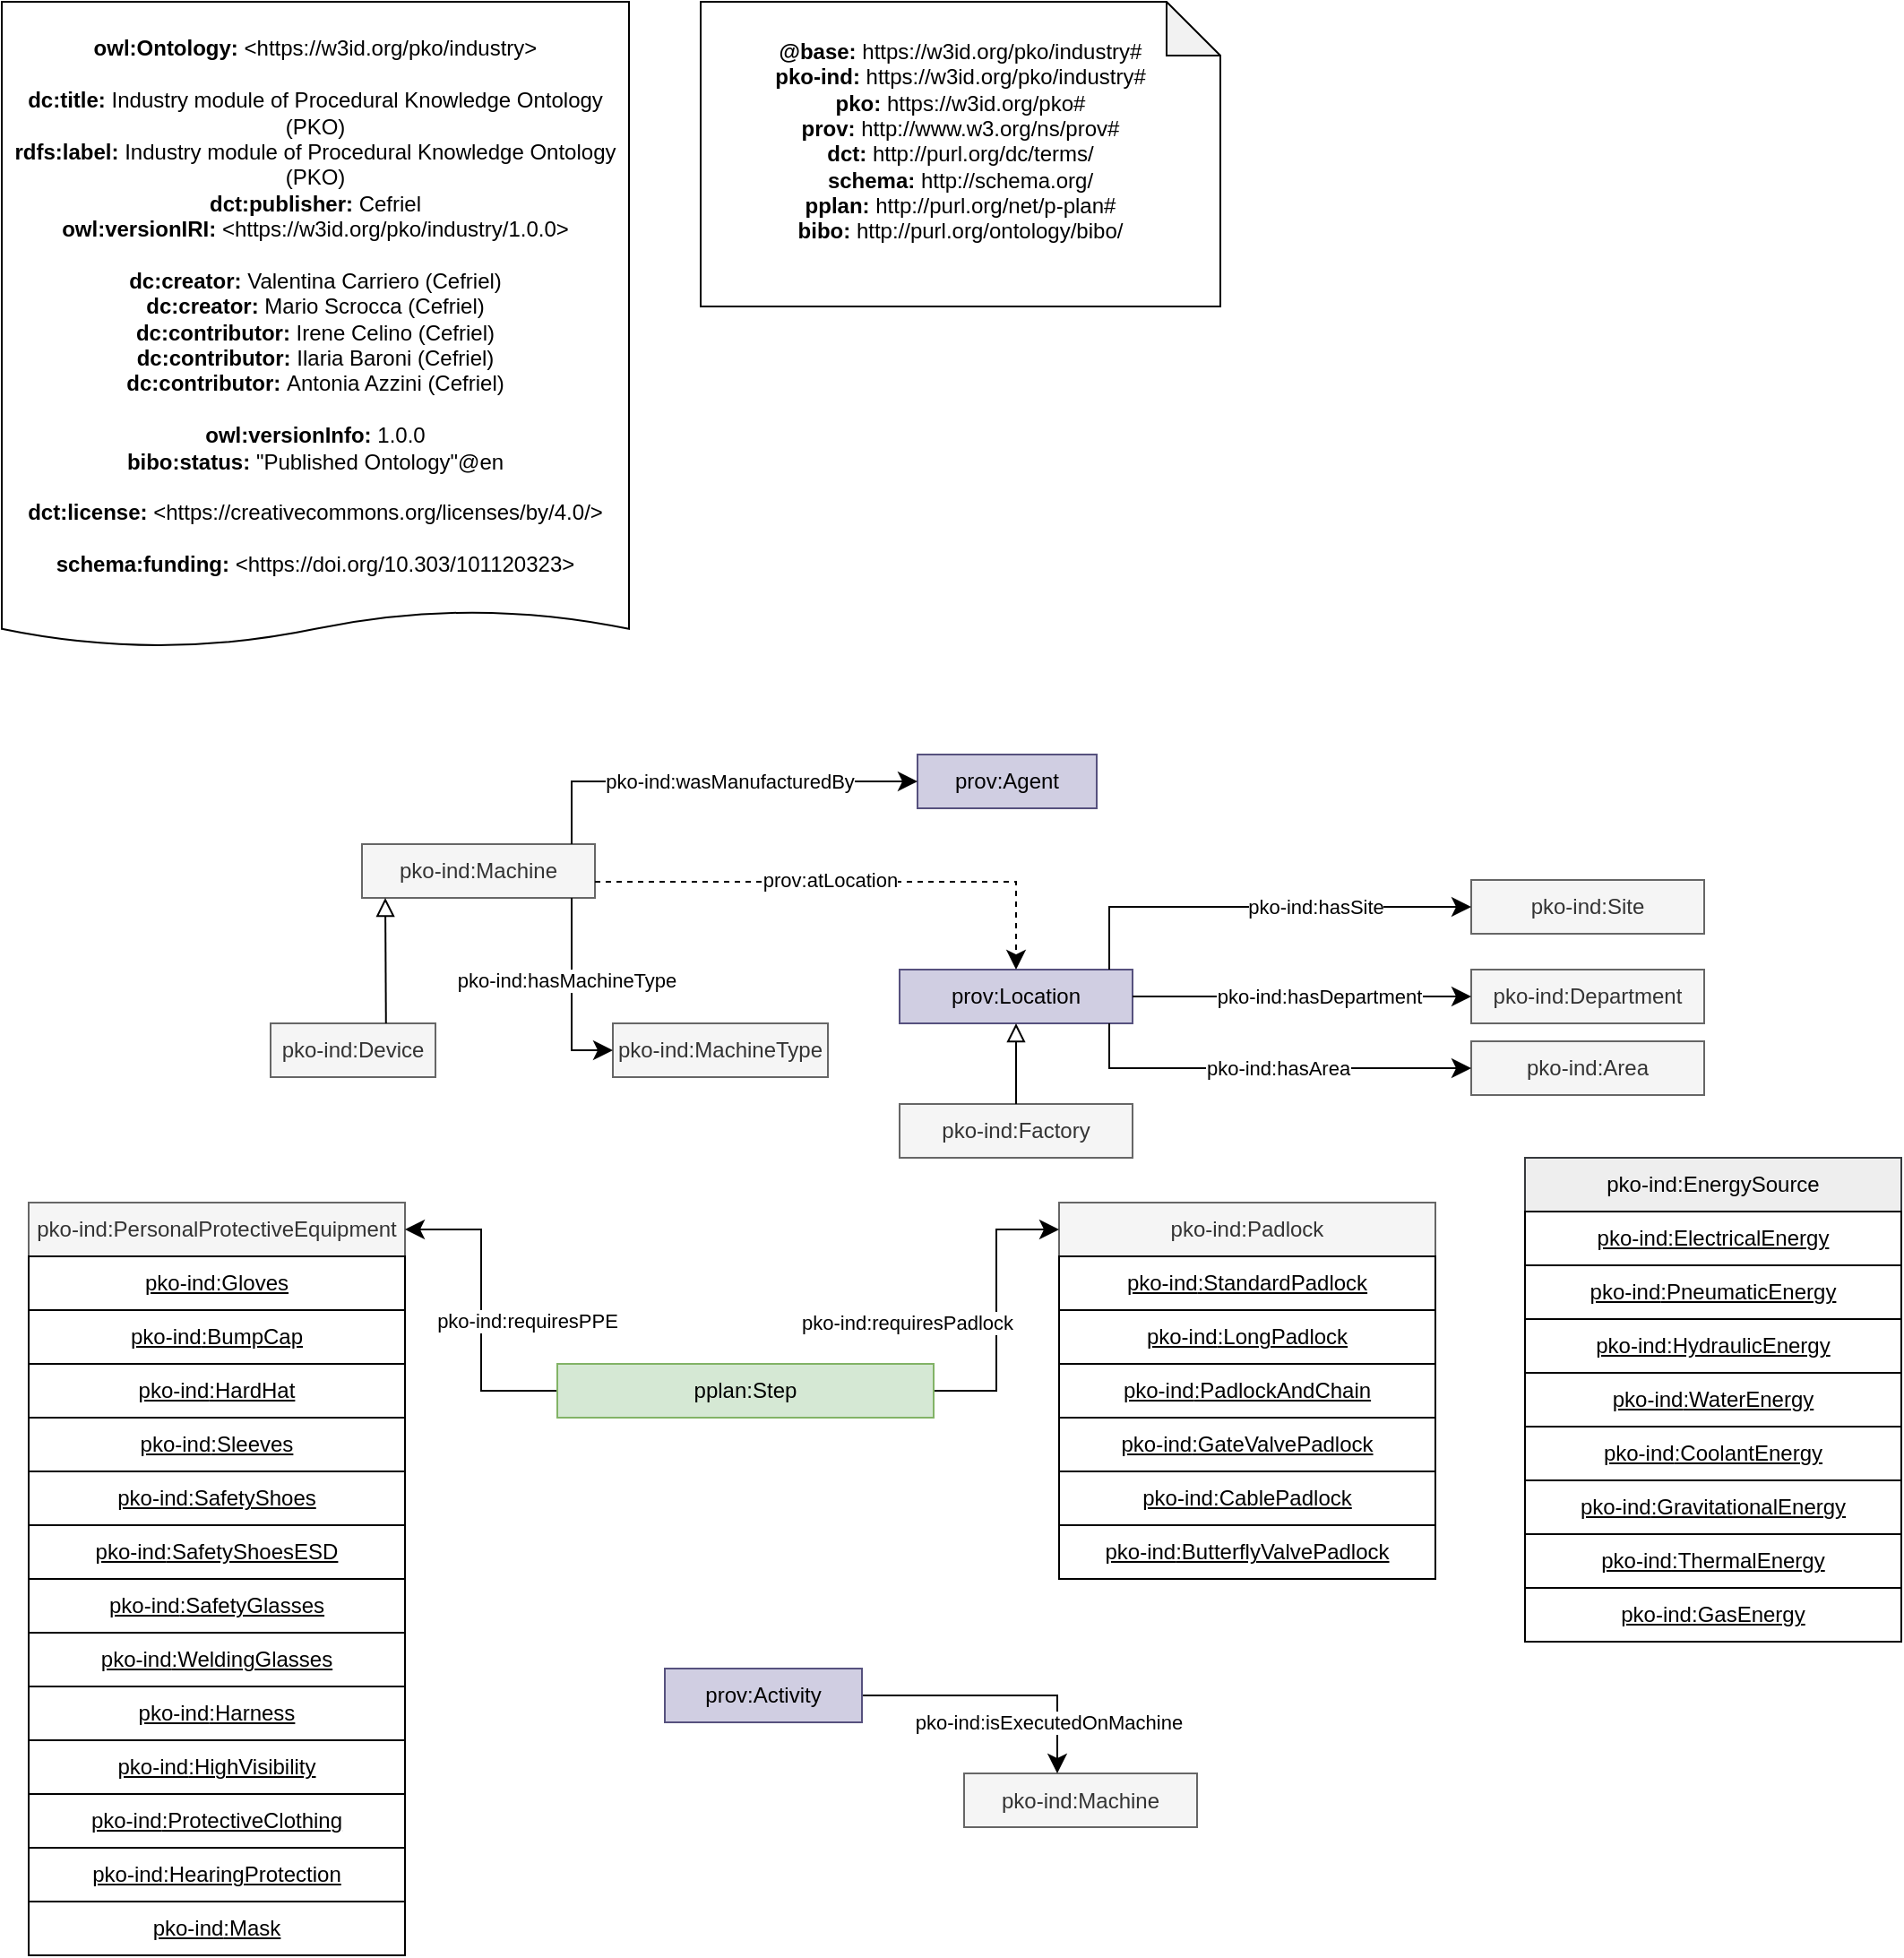 <mxfile version="23.0.2" type="device">
  <diagram name="pko-ind" id="ubab55Ux_yBIpRZZqgyT">
    <mxGraphModel dx="2284" dy="1970" grid="1" gridSize="10" guides="1" tooltips="1" connect="1" arrows="1" fold="1" page="1" pageScale="1" pageWidth="850" pageHeight="1100" math="0" shadow="0">
      <root>
        <mxCell id="0" />
        <mxCell id="1" parent="0" />
        <mxCell id="2" value="prov:Agent" style="rounded=0;whiteSpace=wrap;html=1;snapToPoint=1;points=[[0.1,0],[0.2,0],[0.3,0],[0.4,0],[0.5,0],[0.6,0],[0.7,0],[0.8,0],[0.9,0],[0,0.1],[0,0.3],[0,0.5],[0,0.7],[0,0.9],[0.1,1],[0.2,1],[0.3,1],[0.4,1],[0.5,1],[0.6,1],[0.7,1],[0.8,1],[0.9,1],[1,0.1],[1,0.3],[1,0.5],[1,0.7],[1,0.9]];fillColor=#d0cee2;strokeColor=#56517e;" parent="1" vertex="1">
          <mxGeometry x="211" y="90" width="100" height="30" as="geometry" />
        </mxCell>
        <mxCell id="3" value="pko-ind:Machine" style="rounded=0;whiteSpace=wrap;html=1;snapToPoint=1;points=[[0.1,0],[0.2,0],[0.3,0],[0.4,0],[0.5,0],[0.6,0],[0.7,0],[0.8,0],[0.9,0],[0,0.1],[0,0.3],[0,0.5],[0,0.7],[0,0.9],[0.1,1],[0.2,1],[0.3,1],[0.4,1],[0.5,1],[0.6,1],[0.7,1],[0.8,1],[0.9,1],[1,0.1],[1,0.3],[1,0.5],[1,0.7],[1,0.9]];fillColor=#f5f5f5;strokeColor=#666666;fontColor=#333333;" parent="1" vertex="1">
          <mxGeometry x="-99" y="140" width="130" height="30" as="geometry" />
        </mxCell>
        <mxCell id="4" value="" style="endArrow=classic;html=1;exitX=0.9;exitY=0;exitDx=0;exitDy=0;endSize=8;arcSize=0;rounded=0;edgeStyle=orthogonalEdgeStyle;entryX=0;entryY=0.5;entryDx=0;entryDy=0;fillColor=#e51400;strokeColor=#000000;" parent="1" source="3" target="2" edge="1">
          <mxGeometry width="50" height="50" relative="1" as="geometry">
            <mxPoint x="421" y="221" as="sourcePoint" />
            <mxPoint x="458" y="330" as="targetPoint" />
            <Array as="points">
              <mxPoint x="18" y="105" />
            </Array>
          </mxGeometry>
        </mxCell>
        <mxCell id="5" value="&lt;div&gt;pko-ind:wasManufacturedBy&lt;/div&gt;" style="edgeLabel;html=1;align=center;verticalAlign=middle;resizable=0;points=[];" parent="4" vertex="1" connectable="0">
          <mxGeometry x="-0.191" y="-1" relative="1" as="geometry">
            <mxPoint x="31" y="-1" as="offset" />
          </mxGeometry>
        </mxCell>
        <mxCell id="6" value="prov:Location" style="rounded=0;whiteSpace=wrap;html=1;snapToPoint=1;points=[[0.1,0],[0.2,0],[0.3,0],[0.4,0],[0.5,0],[0.6,0],[0.7,0],[0.8,0],[0.9,0],[0,0.1],[0,0.3],[0,0.5],[0,0.7],[0,0.9],[0.1,1],[0.2,1],[0.3,1],[0.4,1],[0.5,1],[0.6,1],[0.7,1],[0.8,1],[0.9,1],[1,0.1],[1,0.3],[1,0.5],[1,0.7],[1,0.9]];fillColor=#d0cee2;strokeColor=#56517e;" parent="1" vertex="1">
          <mxGeometry x="201" y="210" width="130" height="30" as="geometry" />
        </mxCell>
        <mxCell id="7" value="pko-ind:Factory" style="rounded=0;whiteSpace=wrap;html=1;snapToPoint=1;points=[[0.1,0],[0.2,0],[0.3,0],[0.4,0],[0.5,0],[0.6,0],[0.7,0],[0.8,0],[0.9,0],[0,0.1],[0,0.3],[0,0.5],[0,0.7],[0,0.9],[0.1,1],[0.2,1],[0.3,1],[0.4,1],[0.5,1],[0.6,1],[0.7,1],[0.8,1],[0.9,1],[1,0.1],[1,0.3],[1,0.5],[1,0.7],[1,0.9]];fillColor=#f5f5f5;strokeColor=#666666;fontColor=#333333;" parent="1" vertex="1">
          <mxGeometry x="201" y="285" width="130" height="30" as="geometry" />
        </mxCell>
        <mxCell id="8" value="" style="endArrow=block;html=1;fontColor=#000099;exitX=0.5;exitY=0;exitDx=0;exitDy=0;endFill=0;endSize=8;arcSize=0;rounded=0;entryX=0.5;entryY=1;entryDx=0;entryDy=0;" parent="1" source="7" target="6" edge="1">
          <mxGeometry width="50" height="50" relative="1" as="geometry">
            <mxPoint x="201" y="484" as="sourcePoint" />
            <mxPoint x="286" y="345" as="targetPoint" />
          </mxGeometry>
        </mxCell>
        <mxCell id="9" value="pko-ind:MachineType" style="rounded=0;whiteSpace=wrap;html=1;snapToPoint=1;points=[[0.1,0],[0.2,0],[0.3,0],[0.4,0],[0.5,0],[0.6,0],[0.7,0],[0.8,0],[0.9,0],[0,0.1],[0,0.3],[0,0.5],[0,0.7],[0,0.9],[0.1,1],[0.2,1],[0.3,1],[0.4,1],[0.5,1],[0.6,1],[0.7,1],[0.8,1],[0.9,1],[1,0.1],[1,0.3],[1,0.5],[1,0.7],[1,0.9]];fillColor=#f5f5f5;strokeColor=#666666;fontColor=#333333;" parent="1" vertex="1">
          <mxGeometry x="41" y="240" width="120" height="30" as="geometry" />
        </mxCell>
        <mxCell id="10" value="" style="endArrow=classic;html=1;exitX=0.9;exitY=1;exitDx=0;exitDy=0;endSize=8;arcSize=0;rounded=0;entryX=0;entryY=0.5;entryDx=0;entryDy=0;edgeStyle=orthogonalEdgeStyle;" parent="1" source="3" target="9" edge="1">
          <mxGeometry width="50" height="50" relative="1" as="geometry">
            <mxPoint x="411" y="211" as="sourcePoint" />
            <mxPoint x="458" y="330" as="targetPoint" />
          </mxGeometry>
        </mxCell>
        <mxCell id="11" value="&lt;div&gt;pko-ind:hasMachineType&lt;/div&gt;" style="edgeLabel;html=1;align=center;verticalAlign=middle;resizable=0;points=[];" parent="10" vertex="1" connectable="0">
          <mxGeometry x="-0.191" y="-1" relative="1" as="geometry">
            <mxPoint x="-2" y="2" as="offset" />
          </mxGeometry>
        </mxCell>
        <mxCell id="12" value="" style="endArrow=classic;html=1;exitX=1;exitY=0.7;exitDx=0;exitDy=0;endSize=8;arcSize=0;rounded=0;edgeStyle=orthogonalEdgeStyle;entryX=0.5;entryY=0;entryDx=0;entryDy=0;dashed=1;" parent="1" source="3" target="6" edge="1">
          <mxGeometry width="50" height="50" relative="1" as="geometry">
            <mxPoint x="201" y="205" as="sourcePoint" />
            <mxPoint x="114" y="330" as="targetPoint" />
            <Array as="points">
              <mxPoint x="266" y="161" />
            </Array>
          </mxGeometry>
        </mxCell>
        <mxCell id="13" value="prov:atLocation" style="edgeLabel;html=1;align=center;verticalAlign=middle;resizable=0;points=[];" parent="12" vertex="1" connectable="0">
          <mxGeometry x="-0.191" y="-1" relative="1" as="geometry">
            <mxPoint x="16" y="-2" as="offset" />
          </mxGeometry>
        </mxCell>
        <mxCell id="14" value="pko-ind:Device" style="rounded=0;whiteSpace=wrap;html=1;snapToPoint=1;points=[[0.1,0],[0.2,0],[0.3,0],[0.4,0],[0.5,0],[0.6,0],[0.7,0],[0.8,0],[0.9,0],[0,0.1],[0,0.3],[0,0.5],[0,0.7],[0,0.9],[0.1,1],[0.2,1],[0.3,1],[0.4,1],[0.5,1],[0.6,1],[0.7,1],[0.8,1],[0.9,1],[1,0.1],[1,0.3],[1,0.5],[1,0.7],[1,0.9]];fillColor=#f5f5f5;strokeColor=#666666;fontColor=#333333;" parent="1" vertex="1">
          <mxGeometry x="-150" y="240" width="92" height="30" as="geometry" />
        </mxCell>
        <mxCell id="15" value="" style="endArrow=block;html=1;fontColor=#000099;exitX=0.7;exitY=0;exitDx=0;exitDy=0;endFill=0;endSize=8;arcSize=0;rounded=0;entryX=0.1;entryY=1;entryDx=0;entryDy=0;" parent="1" source="14" target="3" edge="1">
          <mxGeometry width="50" height="50" relative="1" as="geometry">
            <mxPoint x="276" y="295" as="sourcePoint" />
            <mxPoint x="276" y="250" as="targetPoint" />
          </mxGeometry>
        </mxCell>
        <mxCell id="16" value="&lt;div&gt;&lt;b&gt;@base:&lt;/b&gt; https://w3id.org/pko/industry#&lt;/div&gt;&lt;div&gt;&lt;b style=&quot;border-color: var(--border-color);&quot;&gt;pko-ind:&lt;/b&gt;&amp;nbsp;https://w3id.org/pko/industry#&lt;/div&gt;&lt;div&gt;&lt;b style=&quot;border-color: var(--border-color);&quot;&gt;pko:&lt;/b&gt;&amp;nbsp;https://w3id.org/pko#&lt;br&gt;&lt;/div&gt;&lt;div&gt;&lt;b&gt;prov:&lt;/b&gt; http://www.w3.org/ns/prov#&lt;/div&gt;&lt;div&gt;&lt;b&gt;dct:&amp;nbsp;&lt;/b&gt;http://purl.org/dc/terms/&lt;/div&gt;&lt;div&gt;&lt;b&gt;schema:&lt;/b&gt; http://schema.org/&lt;/div&gt;&lt;b style=&quot;border-color: var(--border-color);&quot;&gt;pplan:&lt;/b&gt;&amp;nbsp;http://purl.org/net/p-plan#&lt;br&gt;&lt;b style=&quot;border-color: var(--border-color);&quot;&gt;bibo:&lt;/b&gt;&amp;nbsp;http://purl.org/ontology/bibo/&lt;br&gt;&lt;span style=&quot;background-color: initial;&quot;&gt;&amp;nbsp;&lt;/span&gt;" style="shape=note;whiteSpace=wrap;html=1;backgroundOutline=1;darkOpacity=0.05;" parent="1" vertex="1">
          <mxGeometry x="90" y="-330" width="290" height="170" as="geometry" />
        </mxCell>
        <mxCell id="17" value="&lt;div&gt;&lt;b&gt;owl:Ontology: &lt;/b&gt;&amp;lt;https://w3id.org/pko/industry&amp;gt;&lt;/div&gt;&lt;div&gt;&lt;b&gt;&lt;br&gt;&lt;/b&gt;&lt;/div&gt;&lt;div&gt;&lt;b style=&quot;border-color: var(--border-color);&quot;&gt;dc:title:&lt;/b&gt;&amp;nbsp;Industry module of Procedural Knowledge Ontology (PKO)&lt;br&gt;&lt;/div&gt;&lt;div&gt;&lt;/div&gt;&lt;b style=&quot;border-color: var(--border-color);&quot;&gt;rdfs:label:&lt;/b&gt;&amp;nbsp;Industry module of Procedural Knowledge Ontology (PKO)&lt;br&gt;&lt;div&gt;&lt;b&gt;dct:publisher:&lt;/b&gt;&amp;nbsp;Cefriel&lt;br&gt;&lt;/div&gt;&lt;div&gt;&lt;b style=&quot;border-color: var(--border-color);&quot;&gt;owl:versionIRI:&lt;/b&gt;&amp;nbsp;&amp;lt;https://w3id.org/pko/industry/1.0.0&amp;gt;&lt;br&gt;&lt;/div&gt;&lt;div&gt;&lt;b&gt;&lt;br&gt;&lt;/b&gt;&lt;/div&gt;&lt;div&gt;&lt;b&gt;d&lt;/b&gt;&lt;b&gt;c:creator:&lt;/b&gt;&amp;nbsp;Valentina Carriero (Cefriel)&lt;/div&gt;&lt;div&gt;&lt;b style=&quot;border-color: var(--border-color);&quot;&gt;dc:creator:&lt;/b&gt;&amp;nbsp;Mario Scrocca&amp;nbsp;(Cefriel)&lt;br&gt;&lt;/div&gt;&lt;div&gt;&lt;b style=&quot;border-color: var(--border-color);&quot;&gt;dc:contributor:&lt;/b&gt;&amp;nbsp;Irene Celino&amp;nbsp;(Cefriel)&lt;br&gt;&lt;/div&gt;&lt;div&gt;&lt;b style=&quot;border-color: var(--border-color);&quot;&gt;dc:contributor:&lt;/b&gt;&amp;nbsp;Ilaria Baroni&amp;nbsp;(Cefriel)&lt;br&gt;&lt;/div&gt;&lt;div&gt;&lt;b style=&quot;border-color: var(--border-color);&quot;&gt;dc:contributor:&lt;/b&gt;&amp;nbsp;Antonia Azzini&amp;nbsp;(Cefriel)&lt;/div&gt;&lt;div&gt;&lt;b&gt;&lt;br&gt;&lt;/b&gt;&lt;/div&gt;&lt;div&gt;&lt;b&gt;owl:versionInfo:&lt;/b&gt;&amp;nbsp;1.0.0&lt;/div&gt;&lt;div&gt;&lt;b&gt;bibo:status:&lt;/b&gt;&amp;nbsp;&quot;Published Ontology&quot;@en&lt;/div&gt;&lt;div&gt;&lt;br&gt;&lt;/div&gt;&lt;div&gt;&lt;div style=&quot;border-color: var(--border-color);&quot;&gt;&lt;b style=&quot;border-color: var(--border-color);&quot;&gt;dct:license: &lt;/b&gt;&lt;span style=&quot;border-color: var(--border-color);&quot;&gt;&amp;lt;&lt;/span&gt;https://creativecommons.org/licenses/by/4.0/&amp;gt;&lt;/div&gt;&lt;/div&gt;&lt;div style=&quot;border-color: var(--border-color);&quot;&gt;&lt;br&gt;&lt;/div&gt;&lt;div style=&quot;border-color: var(--border-color);&quot;&gt;&lt;b&gt;schema:funding:&amp;nbsp;&lt;/b&gt;&amp;lt;https://doi.org/10.303/101120323&amp;gt;&lt;br&gt;&lt;/div&gt;&lt;div&gt;&lt;/div&gt;" style="shape=document;whiteSpace=wrap;html=1;boundedLbl=1;labelBackgroundColor=#ffffff;strokeColor=#000000;fontSize=12;fontColor=#000000;size=0.056;" parent="1" vertex="1">
          <mxGeometry x="-300" y="-330" width="350" height="360" as="geometry" />
        </mxCell>
        <mxCell id="bE9VukkEBEnT0LYbL1oF-17" value="pko-ind:PersonalProtectiveEquipment" style="rounded=0;whiteSpace=wrap;html=1;snapToPoint=1;points=[[0.1,0],[0.2,0],[0.3,0],[0.4,0],[0.5,0],[0.6,0],[0.7,0],[0.8,0],[0.9,0],[0,0.1],[0,0.3],[0,0.5],[0,0.7],[0,0.9],[0.1,1],[0.2,1],[0.3,1],[0.4,1],[0.5,1],[0.6,1],[0.7,1],[0.8,1],[0.9,1],[1,0.1],[1,0.3],[1,0.5],[1,0.7],[1,0.9]];fillColor=#f5f5f5;strokeColor=#666666;fontColor=#333333;" parent="1" vertex="1">
          <mxGeometry x="-285" y="340" width="210" height="30" as="geometry" />
        </mxCell>
        <mxCell id="bE9VukkEBEnT0LYbL1oF-18" value="&lt;u&gt;pko-ind:Gloves&lt;/u&gt;" style="rounded=0;whiteSpace=wrap;html=1;snapToPoint=1;points=[[0.1,0],[0.2,0],[0.3,0],[0.4,0],[0.5,0],[0.6,0],[0.7,0],[0.8,0],[0.9,0],[0,0.1],[0,0.3],[0,0.5],[0,0.7],[0,0.9],[0.1,1],[0.2,1],[0.3,1],[0.4,1],[0.5,1],[0.6,1],[0.7,1],[0.8,1],[0.9,1],[1,0.1],[1,0.3],[1,0.5],[1,0.7],[1,0.9]];" parent="1" vertex="1">
          <mxGeometry x="-285" y="370" width="210" height="30" as="geometry" />
        </mxCell>
        <mxCell id="bE9VukkEBEnT0LYbL1oF-19" value="&lt;u style=&quot;border-color: var(--border-color);&quot;&gt;pko-ind&lt;/u&gt;&lt;u&gt;:BumpCap&lt;/u&gt;" style="rounded=0;whiteSpace=wrap;html=1;snapToPoint=1;points=[[0.1,0],[0.2,0],[0.3,0],[0.4,0],[0.5,0],[0.6,0],[0.7,0],[0.8,0],[0.9,0],[0,0.1],[0,0.3],[0,0.5],[0,0.7],[0,0.9],[0.1,1],[0.2,1],[0.3,1],[0.4,1],[0.5,1],[0.6,1],[0.7,1],[0.8,1],[0.9,1],[1,0.1],[1,0.3],[1,0.5],[1,0.7],[1,0.9]];" parent="1" vertex="1">
          <mxGeometry x="-285" y="400" width="210" height="30" as="geometry" />
        </mxCell>
        <mxCell id="bE9VukkEBEnT0LYbL1oF-20" value="&lt;u style=&quot;border-color: var(--border-color);&quot;&gt;pko-ind&lt;/u&gt;&lt;u&gt;:HardHat&lt;/u&gt;" style="rounded=0;whiteSpace=wrap;html=1;snapToPoint=1;points=[[0.1,0],[0.2,0],[0.3,0],[0.4,0],[0.5,0],[0.6,0],[0.7,0],[0.8,0],[0.9,0],[0,0.1],[0,0.3],[0,0.5],[0,0.7],[0,0.9],[0.1,1],[0.2,1],[0.3,1],[0.4,1],[0.5,1],[0.6,1],[0.7,1],[0.8,1],[0.9,1],[1,0.1],[1,0.3],[1,0.5],[1,0.7],[1,0.9]];" parent="1" vertex="1">
          <mxGeometry x="-285" y="430" width="210" height="30" as="geometry" />
        </mxCell>
        <mxCell id="bE9VukkEBEnT0LYbL1oF-21" value="&lt;u style=&quot;border-color: var(--border-color);&quot;&gt;pko-ind&lt;/u&gt;&lt;u&gt;:Sleeves&lt;/u&gt;" style="rounded=0;whiteSpace=wrap;html=1;snapToPoint=1;points=[[0.1,0],[0.2,0],[0.3,0],[0.4,0],[0.5,0],[0.6,0],[0.7,0],[0.8,0],[0.9,0],[0,0.1],[0,0.3],[0,0.5],[0,0.7],[0,0.9],[0.1,1],[0.2,1],[0.3,1],[0.4,1],[0.5,1],[0.6,1],[0.7,1],[0.8,1],[0.9,1],[1,0.1],[1,0.3],[1,0.5],[1,0.7],[1,0.9]];" parent="1" vertex="1">
          <mxGeometry x="-285" y="460" width="210" height="30" as="geometry" />
        </mxCell>
        <mxCell id="bE9VukkEBEnT0LYbL1oF-22" value="&lt;u style=&quot;border-color: var(--border-color);&quot;&gt;pko-ind&lt;/u&gt;&lt;u&gt;:SafetyShoes&lt;/u&gt;" style="rounded=0;whiteSpace=wrap;html=1;snapToPoint=1;points=[[0.1,0],[0.2,0],[0.3,0],[0.4,0],[0.5,0],[0.6,0],[0.7,0],[0.8,0],[0.9,0],[0,0.1],[0,0.3],[0,0.5],[0,0.7],[0,0.9],[0.1,1],[0.2,1],[0.3,1],[0.4,1],[0.5,1],[0.6,1],[0.7,1],[0.8,1],[0.9,1],[1,0.1],[1,0.3],[1,0.5],[1,0.7],[1,0.9]];" parent="1" vertex="1">
          <mxGeometry x="-285" y="490" width="210" height="30" as="geometry" />
        </mxCell>
        <mxCell id="bE9VukkEBEnT0LYbL1oF-23" value="&lt;u style=&quot;border-color: var(--border-color);&quot;&gt;pko-ind&lt;/u&gt;&lt;u&gt;:HearingProtection&lt;/u&gt;" style="rounded=0;whiteSpace=wrap;html=1;snapToPoint=1;points=[[0.1,0],[0.2,0],[0.3,0],[0.4,0],[0.5,0],[0.6,0],[0.7,0],[0.8,0],[0.9,0],[0,0.1],[0,0.3],[0,0.5],[0,0.7],[0,0.9],[0.1,1],[0.2,1],[0.3,1],[0.4,1],[0.5,1],[0.6,1],[0.7,1],[0.8,1],[0.9,1],[1,0.1],[1,0.3],[1,0.5],[1,0.7],[1,0.9]];" parent="1" vertex="1">
          <mxGeometry x="-285" y="700" width="210" height="30" as="geometry" />
        </mxCell>
        <mxCell id="bE9VukkEBEnT0LYbL1oF-24" value="" style="endArrow=classic;html=1;endSize=8;arcSize=0;rounded=0;entryX=1;entryY=0.5;entryDx=0;entryDy=0;exitX=0;exitY=0.5;exitDx=0;exitDy=0;edgeStyle=orthogonalEdgeStyle;" parent="1" source="hkx4SDr4vX_eaoYxHuJ9-17" target="bE9VukkEBEnT0LYbL1oF-17" edge="1">
          <mxGeometry width="50" height="50" relative="1" as="geometry">
            <mxPoint x="10" y="445" as="sourcePoint" />
            <mxPoint x="255" y="365" as="targetPoint" />
          </mxGeometry>
        </mxCell>
        <mxCell id="bE9VukkEBEnT0LYbL1oF-25" value="&lt;div&gt;pko-ind:requiresPPE&lt;/div&gt;" style="edgeLabel;html=1;align=center;verticalAlign=middle;resizable=0;points=[];" parent="bE9VukkEBEnT0LYbL1oF-24" vertex="1" connectable="0">
          <mxGeometry x="-0.191" y="-1" relative="1" as="geometry">
            <mxPoint x="24" y="-11" as="offset" />
          </mxGeometry>
        </mxCell>
        <mxCell id="bE9VukkEBEnT0LYbL1oF-26" value="&lt;u style=&quot;border-color: var(--border-color);&quot;&gt;pko-ind&lt;/u&gt;&lt;u&gt;:SafetyGlasses&lt;/u&gt;" style="rounded=0;whiteSpace=wrap;html=1;snapToPoint=1;points=[[0.1,0],[0.2,0],[0.3,0],[0.4,0],[0.5,0],[0.6,0],[0.7,0],[0.8,0],[0.9,0],[0,0.1],[0,0.3],[0,0.5],[0,0.7],[0,0.9],[0.1,1],[0.2,1],[0.3,1],[0.4,1],[0.5,1],[0.6,1],[0.7,1],[0.8,1],[0.9,1],[1,0.1],[1,0.3],[1,0.5],[1,0.7],[1,0.9]];" parent="1" vertex="1">
          <mxGeometry x="-285" y="550" width="210" height="30" as="geometry" />
        </mxCell>
        <mxCell id="bE9VukkEBEnT0LYbL1oF-27" value="&lt;u style=&quot;border-color: var(--border-color);&quot;&gt;pko-ind&lt;/u&gt;&lt;u&gt;:Harness&lt;/u&gt;" style="rounded=0;whiteSpace=wrap;html=1;snapToPoint=1;points=[[0.1,0],[0.2,0],[0.3,0],[0.4,0],[0.5,0],[0.6,0],[0.7,0],[0.8,0],[0.9,0],[0,0.1],[0,0.3],[0,0.5],[0,0.7],[0,0.9],[0.1,1],[0.2,1],[0.3,1],[0.4,1],[0.5,1],[0.6,1],[0.7,1],[0.8,1],[0.9,1],[1,0.1],[1,0.3],[1,0.5],[1,0.7],[1,0.9]];" parent="1" vertex="1">
          <mxGeometry x="-285" y="610" width="210" height="30" as="geometry" />
        </mxCell>
        <mxCell id="bE9VukkEBEnT0LYbL1oF-29" value="pko-ind:Padlock" style="rounded=0;whiteSpace=wrap;html=1;snapToPoint=1;points=[[0.1,0],[0.2,0],[0.3,0],[0.4,0],[0.5,0],[0.6,0],[0.7,0],[0.8,0],[0.9,0],[0,0.1],[0,0.3],[0,0.5],[0,0.7],[0,0.9],[0.1,1],[0.2,1],[0.3,1],[0.4,1],[0.5,1],[0.6,1],[0.7,1],[0.8,1],[0.9,1],[1,0.1],[1,0.3],[1,0.5],[1,0.7],[1,0.9]];fillColor=#f5f5f5;strokeColor=#666666;fontColor=#333333;" parent="1" vertex="1">
          <mxGeometry x="290" y="340" width="210" height="30" as="geometry" />
        </mxCell>
        <mxCell id="bE9VukkEBEnT0LYbL1oF-30" value="&lt;u style=&quot;border-color: var(--border-color);&quot;&gt;pko-ind&lt;/u&gt;&lt;u&gt;:StandardPadlock&lt;/u&gt;" style="rounded=0;whiteSpace=wrap;html=1;snapToPoint=1;points=[[0.1,0],[0.2,0],[0.3,0],[0.4,0],[0.5,0],[0.6,0],[0.7,0],[0.8,0],[0.9,0],[0,0.1],[0,0.3],[0,0.5],[0,0.7],[0,0.9],[0.1,1],[0.2,1],[0.3,1],[0.4,1],[0.5,1],[0.6,1],[0.7,1],[0.8,1],[0.9,1],[1,0.1],[1,0.3],[1,0.5],[1,0.7],[1,0.9]];" parent="1" vertex="1">
          <mxGeometry x="290" y="370" width="210" height="30" as="geometry" />
        </mxCell>
        <mxCell id="bE9VukkEBEnT0LYbL1oF-31" value="" style="endArrow=classic;html=1;endSize=8;arcSize=0;rounded=0;entryX=0;entryY=0.5;entryDx=0;entryDy=0;exitX=1;exitY=0.5;exitDx=0;exitDy=0;edgeStyle=orthogonalEdgeStyle;" parent="1" source="hkx4SDr4vX_eaoYxHuJ9-17" target="bE9VukkEBEnT0LYbL1oF-29" edge="1">
          <mxGeometry width="50" height="50" relative="1" as="geometry">
            <mxPoint x="220" y="445" as="sourcePoint" />
            <mxPoint x="400" y="435" as="targetPoint" />
          </mxGeometry>
        </mxCell>
        <mxCell id="bE9VukkEBEnT0LYbL1oF-32" value="&lt;div&gt;pko-ind:requiresPadlock&lt;/div&gt;" style="edgeLabel;html=1;align=center;verticalAlign=middle;resizable=0;points=[];" parent="bE9VukkEBEnT0LYbL1oF-31" vertex="1" connectable="0">
          <mxGeometry x="-0.191" y="-1" relative="1" as="geometry">
            <mxPoint x="-51" y="-9" as="offset" />
          </mxGeometry>
        </mxCell>
        <mxCell id="bE9VukkEBEnT0LYbL1oF-33" value="&lt;u style=&quot;border-color: var(--border-color);&quot;&gt;pko-ind&lt;/u&gt;&lt;u&gt;:LongPadlock&lt;/u&gt;" style="rounded=0;whiteSpace=wrap;html=1;snapToPoint=1;points=[[0.1,0],[0.2,0],[0.3,0],[0.4,0],[0.5,0],[0.6,0],[0.7,0],[0.8,0],[0.9,0],[0,0.1],[0,0.3],[0,0.5],[0,0.7],[0,0.9],[0.1,1],[0.2,1],[0.3,1],[0.4,1],[0.5,1],[0.6,1],[0.7,1],[0.8,1],[0.9,1],[1,0.1],[1,0.3],[1,0.5],[1,0.7],[1,0.9]];" parent="1" vertex="1">
          <mxGeometry x="290" y="400" width="210" height="30" as="geometry" />
        </mxCell>
        <mxCell id="bE9VukkEBEnT0LYbL1oF-34" value="&lt;u style=&quot;border-color: var(--border-color);&quot;&gt;pko-ind&lt;/u&gt;&lt;u&gt;:PadlockAndChain&lt;/u&gt;" style="rounded=0;whiteSpace=wrap;html=1;snapToPoint=1;points=[[0.1,0],[0.2,0],[0.3,0],[0.4,0],[0.5,0],[0.6,0],[0.7,0],[0.8,0],[0.9,0],[0,0.1],[0,0.3],[0,0.5],[0,0.7],[0,0.9],[0.1,1],[0.2,1],[0.3,1],[0.4,1],[0.5,1],[0.6,1],[0.7,1],[0.8,1],[0.9,1],[1,0.1],[1,0.3],[1,0.5],[1,0.7],[1,0.9]];" parent="1" vertex="1">
          <mxGeometry x="290" y="430" width="210" height="30" as="geometry" />
        </mxCell>
        <mxCell id="bE9VukkEBEnT0LYbL1oF-35" value="&lt;u style=&quot;border-color: var(--border-color);&quot;&gt;pko-ind&lt;/u&gt;&lt;u&gt;:GateValvePadlock&lt;/u&gt;" style="rounded=0;whiteSpace=wrap;html=1;snapToPoint=1;points=[[0.1,0],[0.2,0],[0.3,0],[0.4,0],[0.5,0],[0.6,0],[0.7,0],[0.8,0],[0.9,0],[0,0.1],[0,0.3],[0,0.5],[0,0.7],[0,0.9],[0.1,1],[0.2,1],[0.3,1],[0.4,1],[0.5,1],[0.6,1],[0.7,1],[0.8,1],[0.9,1],[1,0.1],[1,0.3],[1,0.5],[1,0.7],[1,0.9]];" parent="1" vertex="1">
          <mxGeometry x="290" y="460" width="210" height="30" as="geometry" />
        </mxCell>
        <mxCell id="bE9VukkEBEnT0LYbL1oF-36" value="&lt;u style=&quot;border-color: var(--border-color);&quot;&gt;pko-ind&lt;/u&gt;&lt;u&gt;:CablePadlock&lt;/u&gt;" style="rounded=0;whiteSpace=wrap;html=1;snapToPoint=1;points=[[0.1,0],[0.2,0],[0.3,0],[0.4,0],[0.5,0],[0.6,0],[0.7,0],[0.8,0],[0.9,0],[0,0.1],[0,0.3],[0,0.5],[0,0.7],[0,0.9],[0.1,1],[0.2,1],[0.3,1],[0.4,1],[0.5,1],[0.6,1],[0.7,1],[0.8,1],[0.9,1],[1,0.1],[1,0.3],[1,0.5],[1,0.7],[1,0.9]];" parent="1" vertex="1">
          <mxGeometry x="290" y="490" width="210" height="30" as="geometry" />
        </mxCell>
        <mxCell id="bE9VukkEBEnT0LYbL1oF-37" value="&lt;u style=&quot;border-color: var(--border-color);&quot;&gt;pko-ind&lt;/u&gt;&lt;u&gt;:ButterflyValvePadlock&lt;/u&gt;" style="rounded=0;whiteSpace=wrap;html=1;snapToPoint=1;points=[[0.1,0],[0.2,0],[0.3,0],[0.4,0],[0.5,0],[0.6,0],[0.7,0],[0.8,0],[0.9,0],[0,0.1],[0,0.3],[0,0.5],[0,0.7],[0,0.9],[0.1,1],[0.2,1],[0.3,1],[0.4,1],[0.5,1],[0.6,1],[0.7,1],[0.8,1],[0.9,1],[1,0.1],[1,0.3],[1,0.5],[1,0.7],[1,0.9]];" parent="1" vertex="1">
          <mxGeometry x="290" y="520" width="210" height="30" as="geometry" />
        </mxCell>
        <mxCell id="51yXTC4dgRK6P1twPKxk-17" value="pko-ind:EnergySource" style="rounded=0;whiteSpace=wrap;html=1;snapToPoint=1;points=[[0.1,0],[0.2,0],[0.3,0],[0.4,0],[0.5,0],[0.6,0],[0.7,0],[0.8,0],[0.9,0],[0,0.1],[0,0.3],[0,0.5],[0,0.7],[0,0.9],[0.1,1],[0.2,1],[0.3,1],[0.4,1],[0.5,1],[0.6,1],[0.7,1],[0.8,1],[0.9,1],[1,0.1],[1,0.3],[1,0.5],[1,0.7],[1,0.9]];fillColor=#eeeeee;strokeColor=#36393d;" parent="1" vertex="1">
          <mxGeometry x="550" y="315" width="210" height="30" as="geometry" />
        </mxCell>
        <mxCell id="51yXTC4dgRK6P1twPKxk-18" value="&lt;u&gt;pko-ind:ElectricalEnergy&lt;/u&gt;" style="rounded=0;whiteSpace=wrap;html=1;snapToPoint=1;points=[[0.1,0],[0.2,0],[0.3,0],[0.4,0],[0.5,0],[0.6,0],[0.7,0],[0.8,0],[0.9,0],[0,0.1],[0,0.3],[0,0.5],[0,0.7],[0,0.9],[0.1,1],[0.2,1],[0.3,1],[0.4,1],[0.5,1],[0.6,1],[0.7,1],[0.8,1],[0.9,1],[1,0.1],[1,0.3],[1,0.5],[1,0.7],[1,0.9]];" parent="1" vertex="1">
          <mxGeometry x="550" y="345" width="210" height="30" as="geometry" />
        </mxCell>
        <mxCell id="51yXTC4dgRK6P1twPKxk-19" value="&lt;u style=&quot;border-color: var(--border-color);&quot;&gt;pko-ind&lt;/u&gt;&lt;u&gt;:PneumaticEnergy&lt;/u&gt;" style="rounded=0;whiteSpace=wrap;html=1;snapToPoint=1;points=[[0.1,0],[0.2,0],[0.3,0],[0.4,0],[0.5,0],[0.6,0],[0.7,0],[0.8,0],[0.9,0],[0,0.1],[0,0.3],[0,0.5],[0,0.7],[0,0.9],[0.1,1],[0.2,1],[0.3,1],[0.4,1],[0.5,1],[0.6,1],[0.7,1],[0.8,1],[0.9,1],[1,0.1],[1,0.3],[1,0.5],[1,0.7],[1,0.9]];" parent="1" vertex="1">
          <mxGeometry x="550" y="375" width="210" height="30" as="geometry" />
        </mxCell>
        <mxCell id="51yXTC4dgRK6P1twPKxk-20" value="&lt;u style=&quot;border-color: var(--border-color);&quot;&gt;pko-ind&lt;/u&gt;&lt;u&gt;:HydraulicEnergy&lt;/u&gt;" style="rounded=0;whiteSpace=wrap;html=1;snapToPoint=1;points=[[0.1,0],[0.2,0],[0.3,0],[0.4,0],[0.5,0],[0.6,0],[0.7,0],[0.8,0],[0.9,0],[0,0.1],[0,0.3],[0,0.5],[0,0.7],[0,0.9],[0.1,1],[0.2,1],[0.3,1],[0.4,1],[0.5,1],[0.6,1],[0.7,1],[0.8,1],[0.9,1],[1,0.1],[1,0.3],[1,0.5],[1,0.7],[1,0.9]];" parent="1" vertex="1">
          <mxGeometry x="550" y="405" width="210" height="30" as="geometry" />
        </mxCell>
        <mxCell id="51yXTC4dgRK6P1twPKxk-21" value="&lt;u style=&quot;border-color: var(--border-color);&quot;&gt;pko-ind&lt;/u&gt;&lt;u&gt;:WaterEnergy&lt;/u&gt;" style="rounded=0;whiteSpace=wrap;html=1;snapToPoint=1;points=[[0.1,0],[0.2,0],[0.3,0],[0.4,0],[0.5,0],[0.6,0],[0.7,0],[0.8,0],[0.9,0],[0,0.1],[0,0.3],[0,0.5],[0,0.7],[0,0.9],[0.1,1],[0.2,1],[0.3,1],[0.4,1],[0.5,1],[0.6,1],[0.7,1],[0.8,1],[0.9,1],[1,0.1],[1,0.3],[1,0.5],[1,0.7],[1,0.9]];" parent="1" vertex="1">
          <mxGeometry x="550" y="435" width="210" height="30" as="geometry" />
        </mxCell>
        <mxCell id="51yXTC4dgRK6P1twPKxk-22" value="&lt;u style=&quot;border-color: var(--border-color);&quot;&gt;pko-ind&lt;/u&gt;&lt;u&gt;:CoolantEnergy&lt;/u&gt;" style="rounded=0;whiteSpace=wrap;html=1;snapToPoint=1;points=[[0.1,0],[0.2,0],[0.3,0],[0.4,0],[0.5,0],[0.6,0],[0.7,0],[0.8,0],[0.9,0],[0,0.1],[0,0.3],[0,0.5],[0,0.7],[0,0.9],[0.1,1],[0.2,1],[0.3,1],[0.4,1],[0.5,1],[0.6,1],[0.7,1],[0.8,1],[0.9,1],[1,0.1],[1,0.3],[1,0.5],[1,0.7],[1,0.9]];" parent="1" vertex="1">
          <mxGeometry x="550" y="465" width="210" height="30" as="geometry" />
        </mxCell>
        <mxCell id="51yXTC4dgRK6P1twPKxk-23" value="&lt;u style=&quot;border-color: var(--border-color);&quot;&gt;pko-ind&lt;/u&gt;&lt;u&gt;:GravitationalEnergy&lt;/u&gt;" style="rounded=0;whiteSpace=wrap;html=1;snapToPoint=1;points=[[0.1,0],[0.2,0],[0.3,0],[0.4,0],[0.5,0],[0.6,0],[0.7,0],[0.8,0],[0.9,0],[0,0.1],[0,0.3],[0,0.5],[0,0.7],[0,0.9],[0.1,1],[0.2,1],[0.3,1],[0.4,1],[0.5,1],[0.6,1],[0.7,1],[0.8,1],[0.9,1],[1,0.1],[1,0.3],[1,0.5],[1,0.7],[1,0.9]];" parent="1" vertex="1">
          <mxGeometry x="550" y="495" width="210" height="30" as="geometry" />
        </mxCell>
        <mxCell id="51yXTC4dgRK6P1twPKxk-24" value="&lt;u style=&quot;border-color: var(--border-color);&quot;&gt;pko-ind&lt;/u&gt;&lt;u&gt;:ThermalEnergy&lt;/u&gt;" style="rounded=0;whiteSpace=wrap;html=1;snapToPoint=1;points=[[0.1,0],[0.2,0],[0.3,0],[0.4,0],[0.5,0],[0.6,0],[0.7,0],[0.8,0],[0.9,0],[0,0.1],[0,0.3],[0,0.5],[0,0.7],[0,0.9],[0.1,1],[0.2,1],[0.3,1],[0.4,1],[0.5,1],[0.6,1],[0.7,1],[0.8,1],[0.9,1],[1,0.1],[1,0.3],[1,0.5],[1,0.7],[1,0.9]];" parent="1" vertex="1">
          <mxGeometry x="550" y="525" width="210" height="30" as="geometry" />
        </mxCell>
        <mxCell id="51yXTC4dgRK6P1twPKxk-25" value="&lt;u style=&quot;border-color: var(--border-color);&quot;&gt;pko-ind&lt;/u&gt;&lt;u&gt;:GasEnergy&lt;/u&gt;" style="rounded=0;whiteSpace=wrap;html=1;snapToPoint=1;points=[[0.1,0],[0.2,0],[0.3,0],[0.4,0],[0.5,0],[0.6,0],[0.7,0],[0.8,0],[0.9,0],[0,0.1],[0,0.3],[0,0.5],[0,0.7],[0,0.9],[0.1,1],[0.2,1],[0.3,1],[0.4,1],[0.5,1],[0.6,1],[0.7,1],[0.8,1],[0.9,1],[1,0.1],[1,0.3],[1,0.5],[1,0.7],[1,0.9]];" parent="1" vertex="1">
          <mxGeometry x="550" y="555" width="210" height="30" as="geometry" />
        </mxCell>
        <mxCell id="hkx4SDr4vX_eaoYxHuJ9-17" value="pplan:Step" style="rounded=0;whiteSpace=wrap;html=1;snapToPoint=1;points=[[0.1,0],[0.2,0],[0.3,0],[0.4,0],[0.5,0],[0.6,0],[0.7,0],[0.8,0],[0.9,0],[0,0.1],[0,0.3],[0,0.5],[0,0.7],[0,0.9],[0.1,1],[0.2,1],[0.3,1],[0.4,1],[0.5,1],[0.6,1],[0.7,1],[0.8,1],[0.9,1],[1,0.1],[1,0.3],[1,0.5],[1,0.7],[1,0.9]];fillColor=#d5e8d4;strokeColor=#82b366;" parent="1" vertex="1">
          <mxGeometry x="10" y="430" width="210" height="30" as="geometry" />
        </mxCell>
        <mxCell id="8QEDVr5FqmZXNS771duT-17" value="pko-ind:Machine" style="rounded=0;whiteSpace=wrap;html=1;snapToPoint=1;points=[[0.1,0],[0.2,0],[0.3,0],[0.4,0],[0.5,0],[0.6,0],[0.7,0],[0.8,0],[0.9,0],[0,0.1],[0,0.3],[0,0.5],[0,0.7],[0,0.9],[0.1,1],[0.2,1],[0.3,1],[0.4,1],[0.5,1],[0.6,1],[0.7,1],[0.8,1],[0.9,1],[1,0.1],[1,0.3],[1,0.5],[1,0.7],[1,0.9]];fillColor=#f5f5f5;strokeColor=#666666;fontColor=#333333;" parent="1" vertex="1">
          <mxGeometry x="237" y="658.5" width="130" height="30" as="geometry" />
        </mxCell>
        <mxCell id="8QEDVr5FqmZXNS771duT-18" value="" style="endArrow=classic;html=1;endSize=8;arcSize=0;rounded=0;edgeStyle=orthogonalEdgeStyle;exitX=1;exitY=0.5;exitDx=0;exitDy=0;entryX=0.4;entryY=0;entryDx=0;entryDy=0;" parent="1" source="8QEDVr5FqmZXNS771duT-20" target="8QEDVr5FqmZXNS771duT-17" edge="1">
          <mxGeometry width="50" height="50" relative="1" as="geometry">
            <mxPoint x="190" y="621.5" as="sourcePoint" />
            <mxPoint x="-345" y="816.5" as="targetPoint" />
          </mxGeometry>
        </mxCell>
        <mxCell id="8QEDVr5FqmZXNS771duT-19" value="&lt;div&gt;pko-ind:isExecutedOnMachine&lt;/div&gt;" style="edgeLabel;html=1;align=center;verticalAlign=middle;resizable=0;points=[];" parent="8QEDVr5FqmZXNS771duT-18" vertex="1" connectable="0">
          <mxGeometry x="-0.191" y="-1" relative="1" as="geometry">
            <mxPoint x="42" y="14" as="offset" />
          </mxGeometry>
        </mxCell>
        <mxCell id="8QEDVr5FqmZXNS771duT-20" value="prov:Activity" style="rounded=0;whiteSpace=wrap;html=1;snapToPoint=1;points=[[0.1,0],[0.2,0],[0.3,0],[0.4,0],[0.5,0],[0.6,0],[0.7,0],[0.8,0],[0.9,0],[0,0.1],[0,0.3],[0,0.5],[0,0.7],[0,0.9],[0.1,1],[0.2,1],[0.3,1],[0.4,1],[0.5,1],[0.6,1],[0.7,1],[0.8,1],[0.9,1],[1,0.1],[1,0.3],[1,0.5],[1,0.7],[1,0.9]];fillColor=#d0cee2;strokeColor=#56517e;" parent="1" vertex="1">
          <mxGeometry x="70" y="600" width="110" height="30" as="geometry" />
        </mxCell>
        <mxCell id="X9AyydH3ynF1X_wjoNsS-18" value="&lt;u style=&quot;border-color: var(--border-color);&quot;&gt;pko-ind&lt;/u&gt;&lt;u&gt;:SafetyShoesESD&lt;/u&gt;" style="rounded=0;whiteSpace=wrap;html=1;snapToPoint=1;points=[[0.1,0],[0.2,0],[0.3,0],[0.4,0],[0.5,0],[0.6,0],[0.7,0],[0.8,0],[0.9,0],[0,0.1],[0,0.3],[0,0.5],[0,0.7],[0,0.9],[0.1,1],[0.2,1],[0.3,1],[0.4,1],[0.5,1],[0.6,1],[0.7,1],[0.8,1],[0.9,1],[1,0.1],[1,0.3],[1,0.5],[1,0.7],[1,0.9]];" vertex="1" parent="1">
          <mxGeometry x="-285" y="520" width="210" height="30" as="geometry" />
        </mxCell>
        <mxCell id="X9AyydH3ynF1X_wjoNsS-19" value="&lt;u style=&quot;border-color: var(--border-color);&quot;&gt;pko-ind&lt;/u&gt;&lt;u&gt;:WeldingGlasses&lt;/u&gt;" style="rounded=0;whiteSpace=wrap;html=1;snapToPoint=1;points=[[0.1,0],[0.2,0],[0.3,0],[0.4,0],[0.5,0],[0.6,0],[0.7,0],[0.8,0],[0.9,0],[0,0.1],[0,0.3],[0,0.5],[0,0.7],[0,0.9],[0.1,1],[0.2,1],[0.3,1],[0.4,1],[0.5,1],[0.6,1],[0.7,1],[0.8,1],[0.9,1],[1,0.1],[1,0.3],[1,0.5],[1,0.7],[1,0.9]];" vertex="1" parent="1">
          <mxGeometry x="-285" y="580" width="210" height="30" as="geometry" />
        </mxCell>
        <mxCell id="X9AyydH3ynF1X_wjoNsS-20" value="&lt;u style=&quot;border-color: var(--border-color);&quot;&gt;pko-ind&lt;/u&gt;&lt;u&gt;:HighVisibility&lt;/u&gt;" style="rounded=0;whiteSpace=wrap;html=1;snapToPoint=1;points=[[0.1,0],[0.2,0],[0.3,0],[0.4,0],[0.5,0],[0.6,0],[0.7,0],[0.8,0],[0.9,0],[0,0.1],[0,0.3],[0,0.5],[0,0.7],[0,0.9],[0.1,1],[0.2,1],[0.3,1],[0.4,1],[0.5,1],[0.6,1],[0.7,1],[0.8,1],[0.9,1],[1,0.1],[1,0.3],[1,0.5],[1,0.7],[1,0.9]];" vertex="1" parent="1">
          <mxGeometry x="-285" y="640" width="210" height="30" as="geometry" />
        </mxCell>
        <mxCell id="X9AyydH3ynF1X_wjoNsS-21" value="&lt;u style=&quot;border-color: var(--border-color);&quot;&gt;pko-ind&lt;/u&gt;&lt;u&gt;:ProtectiveClothing&lt;/u&gt;" style="rounded=0;whiteSpace=wrap;html=1;snapToPoint=1;points=[[0.1,0],[0.2,0],[0.3,0],[0.4,0],[0.5,0],[0.6,0],[0.7,0],[0.8,0],[0.9,0],[0,0.1],[0,0.3],[0,0.5],[0,0.7],[0,0.9],[0.1,1],[0.2,1],[0.3,1],[0.4,1],[0.5,1],[0.6,1],[0.7,1],[0.8,1],[0.9,1],[1,0.1],[1,0.3],[1,0.5],[1,0.7],[1,0.9]];" vertex="1" parent="1">
          <mxGeometry x="-285" y="670" width="210" height="30" as="geometry" />
        </mxCell>
        <mxCell id="X9AyydH3ynF1X_wjoNsS-22" value="&lt;u style=&quot;border-color: var(--border-color);&quot;&gt;pko-ind&lt;/u&gt;&lt;u&gt;:Mask&lt;/u&gt;" style="rounded=0;whiteSpace=wrap;html=1;snapToPoint=1;points=[[0.1,0],[0.2,0],[0.3,0],[0.4,0],[0.5,0],[0.6,0],[0.7,0],[0.8,0],[0.9,0],[0,0.1],[0,0.3],[0,0.5],[0,0.7],[0,0.9],[0.1,1],[0.2,1],[0.3,1],[0.4,1],[0.5,1],[0.6,1],[0.7,1],[0.8,1],[0.9,1],[1,0.1],[1,0.3],[1,0.5],[1,0.7],[1,0.9]];" vertex="1" parent="1">
          <mxGeometry x="-285" y="730" width="210" height="30" as="geometry" />
        </mxCell>
        <mxCell id="X9AyydH3ynF1X_wjoNsS-23" value="pko-ind:Department" style="rounded=0;whiteSpace=wrap;html=1;snapToPoint=1;points=[[0.1,0],[0.2,0],[0.3,0],[0.4,0],[0.5,0],[0.6,0],[0.7,0],[0.8,0],[0.9,0],[0,0.1],[0,0.3],[0,0.5],[0,0.7],[0,0.9],[0.1,1],[0.2,1],[0.3,1],[0.4,1],[0.5,1],[0.6,1],[0.7,1],[0.8,1],[0.9,1],[1,0.1],[1,0.3],[1,0.5],[1,0.7],[1,0.9]];fillColor=#f5f5f5;strokeColor=#666666;fontColor=#333333;" vertex="1" parent="1">
          <mxGeometry x="520" y="210" width="130" height="30" as="geometry" />
        </mxCell>
        <mxCell id="X9AyydH3ynF1X_wjoNsS-24" value="pko-ind:Site" style="rounded=0;whiteSpace=wrap;html=1;snapToPoint=1;points=[[0.1,0],[0.2,0],[0.3,0],[0.4,0],[0.5,0],[0.6,0],[0.7,0],[0.8,0],[0.9,0],[0,0.1],[0,0.3],[0,0.5],[0,0.7],[0,0.9],[0.1,1],[0.2,1],[0.3,1],[0.4,1],[0.5,1],[0.6,1],[0.7,1],[0.8,1],[0.9,1],[1,0.1],[1,0.3],[1,0.5],[1,0.7],[1,0.9]];fillColor=#f5f5f5;strokeColor=#666666;fontColor=#333333;" vertex="1" parent="1">
          <mxGeometry x="520" y="160" width="130" height="30" as="geometry" />
        </mxCell>
        <mxCell id="X9AyydH3ynF1X_wjoNsS-25" value="pko-ind:Area" style="rounded=0;whiteSpace=wrap;html=1;snapToPoint=1;points=[[0.1,0],[0.2,0],[0.3,0],[0.4,0],[0.5,0],[0.6,0],[0.7,0],[0.8,0],[0.9,0],[0,0.1],[0,0.3],[0,0.5],[0,0.7],[0,0.9],[0.1,1],[0.2,1],[0.3,1],[0.4,1],[0.5,1],[0.6,1],[0.7,1],[0.8,1],[0.9,1],[1,0.1],[1,0.3],[1,0.5],[1,0.7],[1,0.9]];fillColor=#f5f5f5;strokeColor=#666666;fontColor=#333333;" vertex="1" parent="1">
          <mxGeometry x="520" y="250" width="130" height="30" as="geometry" />
        </mxCell>
        <mxCell id="X9AyydH3ynF1X_wjoNsS-26" value="" style="endArrow=classic;html=1;exitX=0.9;exitY=0;exitDx=0;exitDy=0;endSize=8;arcSize=0;rounded=0;edgeStyle=orthogonalEdgeStyle;entryX=0;entryY=0.5;entryDx=0;entryDy=0;fillColor=#e51400;strokeColor=#000000;" edge="1" parent="1" source="6" target="X9AyydH3ynF1X_wjoNsS-24">
          <mxGeometry width="50" height="50" relative="1" as="geometry">
            <mxPoint x="331" y="140" as="sourcePoint" />
            <mxPoint x="524" y="105" as="targetPoint" />
            <Array as="points">
              <mxPoint x="318" y="175" />
            </Array>
          </mxGeometry>
        </mxCell>
        <mxCell id="X9AyydH3ynF1X_wjoNsS-27" value="&lt;div&gt;pko-ind:hasSite&lt;/div&gt;" style="edgeLabel;html=1;align=center;verticalAlign=middle;resizable=0;points=[];" vertex="1" connectable="0" parent="X9AyydH3ynF1X_wjoNsS-26">
          <mxGeometry x="-0.191" y="-1" relative="1" as="geometry">
            <mxPoint x="54" y="-1" as="offset" />
          </mxGeometry>
        </mxCell>
        <mxCell id="X9AyydH3ynF1X_wjoNsS-30" value="" style="endArrow=classic;html=1;exitX=1;exitY=0.5;exitDx=0;exitDy=0;endSize=8;arcSize=0;rounded=0;edgeStyle=orthogonalEdgeStyle;entryX=0;entryY=0.5;entryDx=0;entryDy=0;fillColor=#e51400;strokeColor=#000000;" edge="1" parent="1" source="6" target="X9AyydH3ynF1X_wjoNsS-23">
          <mxGeometry width="50" height="50" relative="1" as="geometry">
            <mxPoint x="341" y="235" as="sourcePoint" />
            <mxPoint x="440" y="165" as="targetPoint" />
            <Array as="points">
              <mxPoint x="520" y="225" />
              <mxPoint x="520" y="225" />
            </Array>
          </mxGeometry>
        </mxCell>
        <mxCell id="X9AyydH3ynF1X_wjoNsS-31" value="&lt;div&gt;pko-ind:hasDepartment&lt;/div&gt;" style="edgeLabel;html=1;align=center;verticalAlign=middle;resizable=0;points=[];" vertex="1" connectable="0" parent="X9AyydH3ynF1X_wjoNsS-30">
          <mxGeometry x="-0.191" y="-1" relative="1" as="geometry">
            <mxPoint x="27" y="-1" as="offset" />
          </mxGeometry>
        </mxCell>
        <mxCell id="X9AyydH3ynF1X_wjoNsS-32" value="" style="endArrow=classic;html=1;exitX=0.9;exitY=1;exitDx=0;exitDy=0;endSize=8;arcSize=0;rounded=0;edgeStyle=orthogonalEdgeStyle;entryX=0;entryY=0.5;entryDx=0;entryDy=0;fillColor=#e51400;strokeColor=#000000;" edge="1" parent="1" source="6" target="X9AyydH3ynF1X_wjoNsS-25">
          <mxGeometry width="50" height="50" relative="1" as="geometry">
            <mxPoint x="341" y="235" as="sourcePoint" />
            <mxPoint x="440" y="204" as="targetPoint" />
            <Array as="points">
              <mxPoint x="318" y="265" />
            </Array>
          </mxGeometry>
        </mxCell>
        <mxCell id="X9AyydH3ynF1X_wjoNsS-33" value="&lt;div&gt;pko-ind:hasArea&lt;/div&gt;" style="edgeLabel;html=1;align=center;verticalAlign=middle;resizable=0;points=[];" vertex="1" connectable="0" parent="X9AyydH3ynF1X_wjoNsS-32">
          <mxGeometry x="-0.191" y="-1" relative="1" as="geometry">
            <mxPoint x="27" y="-1" as="offset" />
          </mxGeometry>
        </mxCell>
      </root>
    </mxGraphModel>
  </diagram>
</mxfile>
